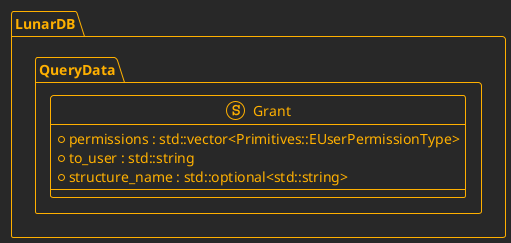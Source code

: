@startuml Grant
!theme crt-amber

namespace LunarDB.QueryData {

struct Grant {
    + permissions : std::vector<Primitives::EUserPermissionType>
    + to_user : std::string
    + structure_name : std::optional<std::string>
}

}

@enduml
